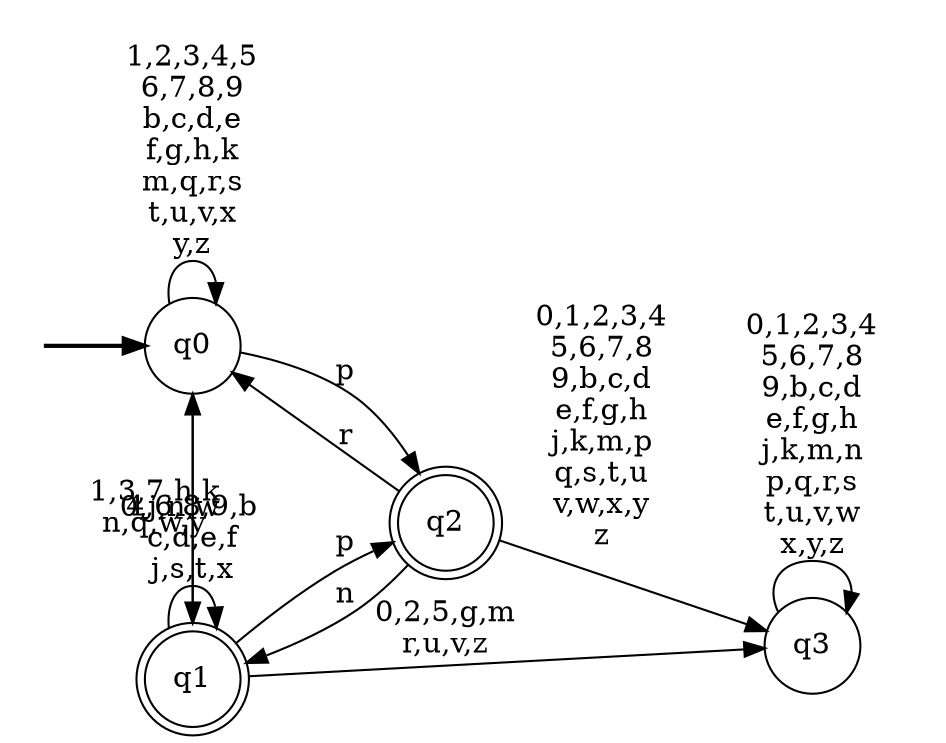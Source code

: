 digraph BlueStar {
__start0 [style = invis, shape = none, label = "", width = 0, height = 0];

rankdir=LR;
size="8,5";

s0 [style="filled", color="black", fillcolor="white" shape="circle", label="q0"];
s1 [style="rounded,filled", color="black", fillcolor="white" shape="doublecircle", label="q1"];
s2 [style="rounded,filled", color="black", fillcolor="white" shape="doublecircle", label="q2"];
s3 [style="filled", color="black", fillcolor="white" shape="circle", label="q3"];
subgraph cluster_main { 
	graph [pad=".75", ranksep="0.15", nodesep="0.15"];
	 style=invis; 
	__start0 -> s0 [penwidth=2];
}
s0 -> s0 [label="1,2,3,4,5\n6,7,8,9\nb,c,d,e\nf,g,h,k\nm,q,r,s\nt,u,v,x\ny,z"];
s0 -> s1 [label="0,j,n,w"];
s0 -> s2 [label="p"];
s1 -> s0 [label="1,3,7,h,k\nn,q,w,y"];
s1 -> s1 [label="4,6,8,9,b\nc,d,e,f\nj,s,t,x"];
s1 -> s2 [label="p"];
s1 -> s3 [label="0,2,5,g,m\nr,u,v,z"];
s2 -> s0 [label="r"];
s2 -> s1 [label="n"];
s2 -> s3 [label="0,1,2,3,4\n5,6,7,8\n9,b,c,d\ne,f,g,h\nj,k,m,p\nq,s,t,u\nv,w,x,y\nz"];
s3 -> s3 [label="0,1,2,3,4\n5,6,7,8\n9,b,c,d\ne,f,g,h\nj,k,m,n\np,q,r,s\nt,u,v,w\nx,y,z"];

}